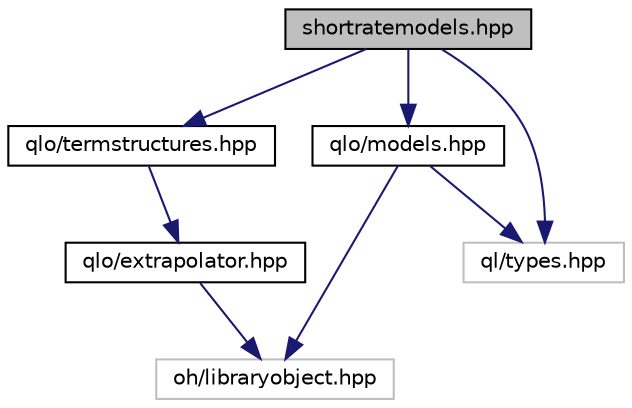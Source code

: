 digraph "shortratemodels.hpp"
{
  edge [fontname="Helvetica",fontsize="10",labelfontname="Helvetica",labelfontsize="10"];
  node [fontname="Helvetica",fontsize="10",shape=record];
  Node0 [label="shortratemodels.hpp",height=0.2,width=0.4,color="black", fillcolor="grey75", style="filled", fontcolor="black"];
  Node0 -> Node1 [color="midnightblue",fontsize="10",style="solid",fontname="Helvetica"];
  Node1 [label="qlo/termstructures.hpp",height=0.2,width=0.4,color="black", fillcolor="white", style="filled",URL="$termstructures_8hpp.html"];
  Node1 -> Node2 [color="midnightblue",fontsize="10",style="solid",fontname="Helvetica"];
  Node2 [label="qlo/extrapolator.hpp",height=0.2,width=0.4,color="black", fillcolor="white", style="filled",URL="$extrapolator_8hpp.html"];
  Node2 -> Node3 [color="midnightblue",fontsize="10",style="solid",fontname="Helvetica"];
  Node3 [label="oh/libraryobject.hpp",height=0.2,width=0.4,color="grey75", fillcolor="white", style="filled"];
  Node0 -> Node4 [color="midnightblue",fontsize="10",style="solid",fontname="Helvetica"];
  Node4 [label="qlo/models.hpp",height=0.2,width=0.4,color="black", fillcolor="white", style="filled",URL="$models_8hpp.html"];
  Node4 -> Node3 [color="midnightblue",fontsize="10",style="solid",fontname="Helvetica"];
  Node4 -> Node5 [color="midnightblue",fontsize="10",style="solid",fontname="Helvetica"];
  Node5 [label="ql/types.hpp",height=0.2,width=0.4,color="grey75", fillcolor="white", style="filled"];
  Node0 -> Node5 [color="midnightblue",fontsize="10",style="solid",fontname="Helvetica"];
}
